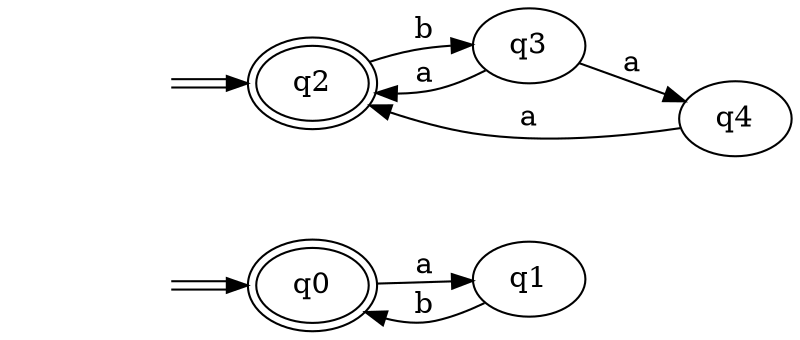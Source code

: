 digraph Automaton { 
  rankdir = LR
  0 [label="q0",peripheries=2];  1 [label="q1"];  2 [label="q2",peripheries=2];  3 [label="q3"];  4 [label="q4"];  start0 [style=invis]
  start0 -> 0[color="black:white:black"]
  start2 [style=invis]
  start2 -> 2[color="black:white:black"]
  0 -> 1 [label = "a" ]
  1 -> 0 [label = "b" ]
  2 -> 3 [label = "b" ]
  3 -> 4 [label = "a" ]
  3 -> 2 [label = "a" ]
  4 -> 2 [label = "a" ]
}

